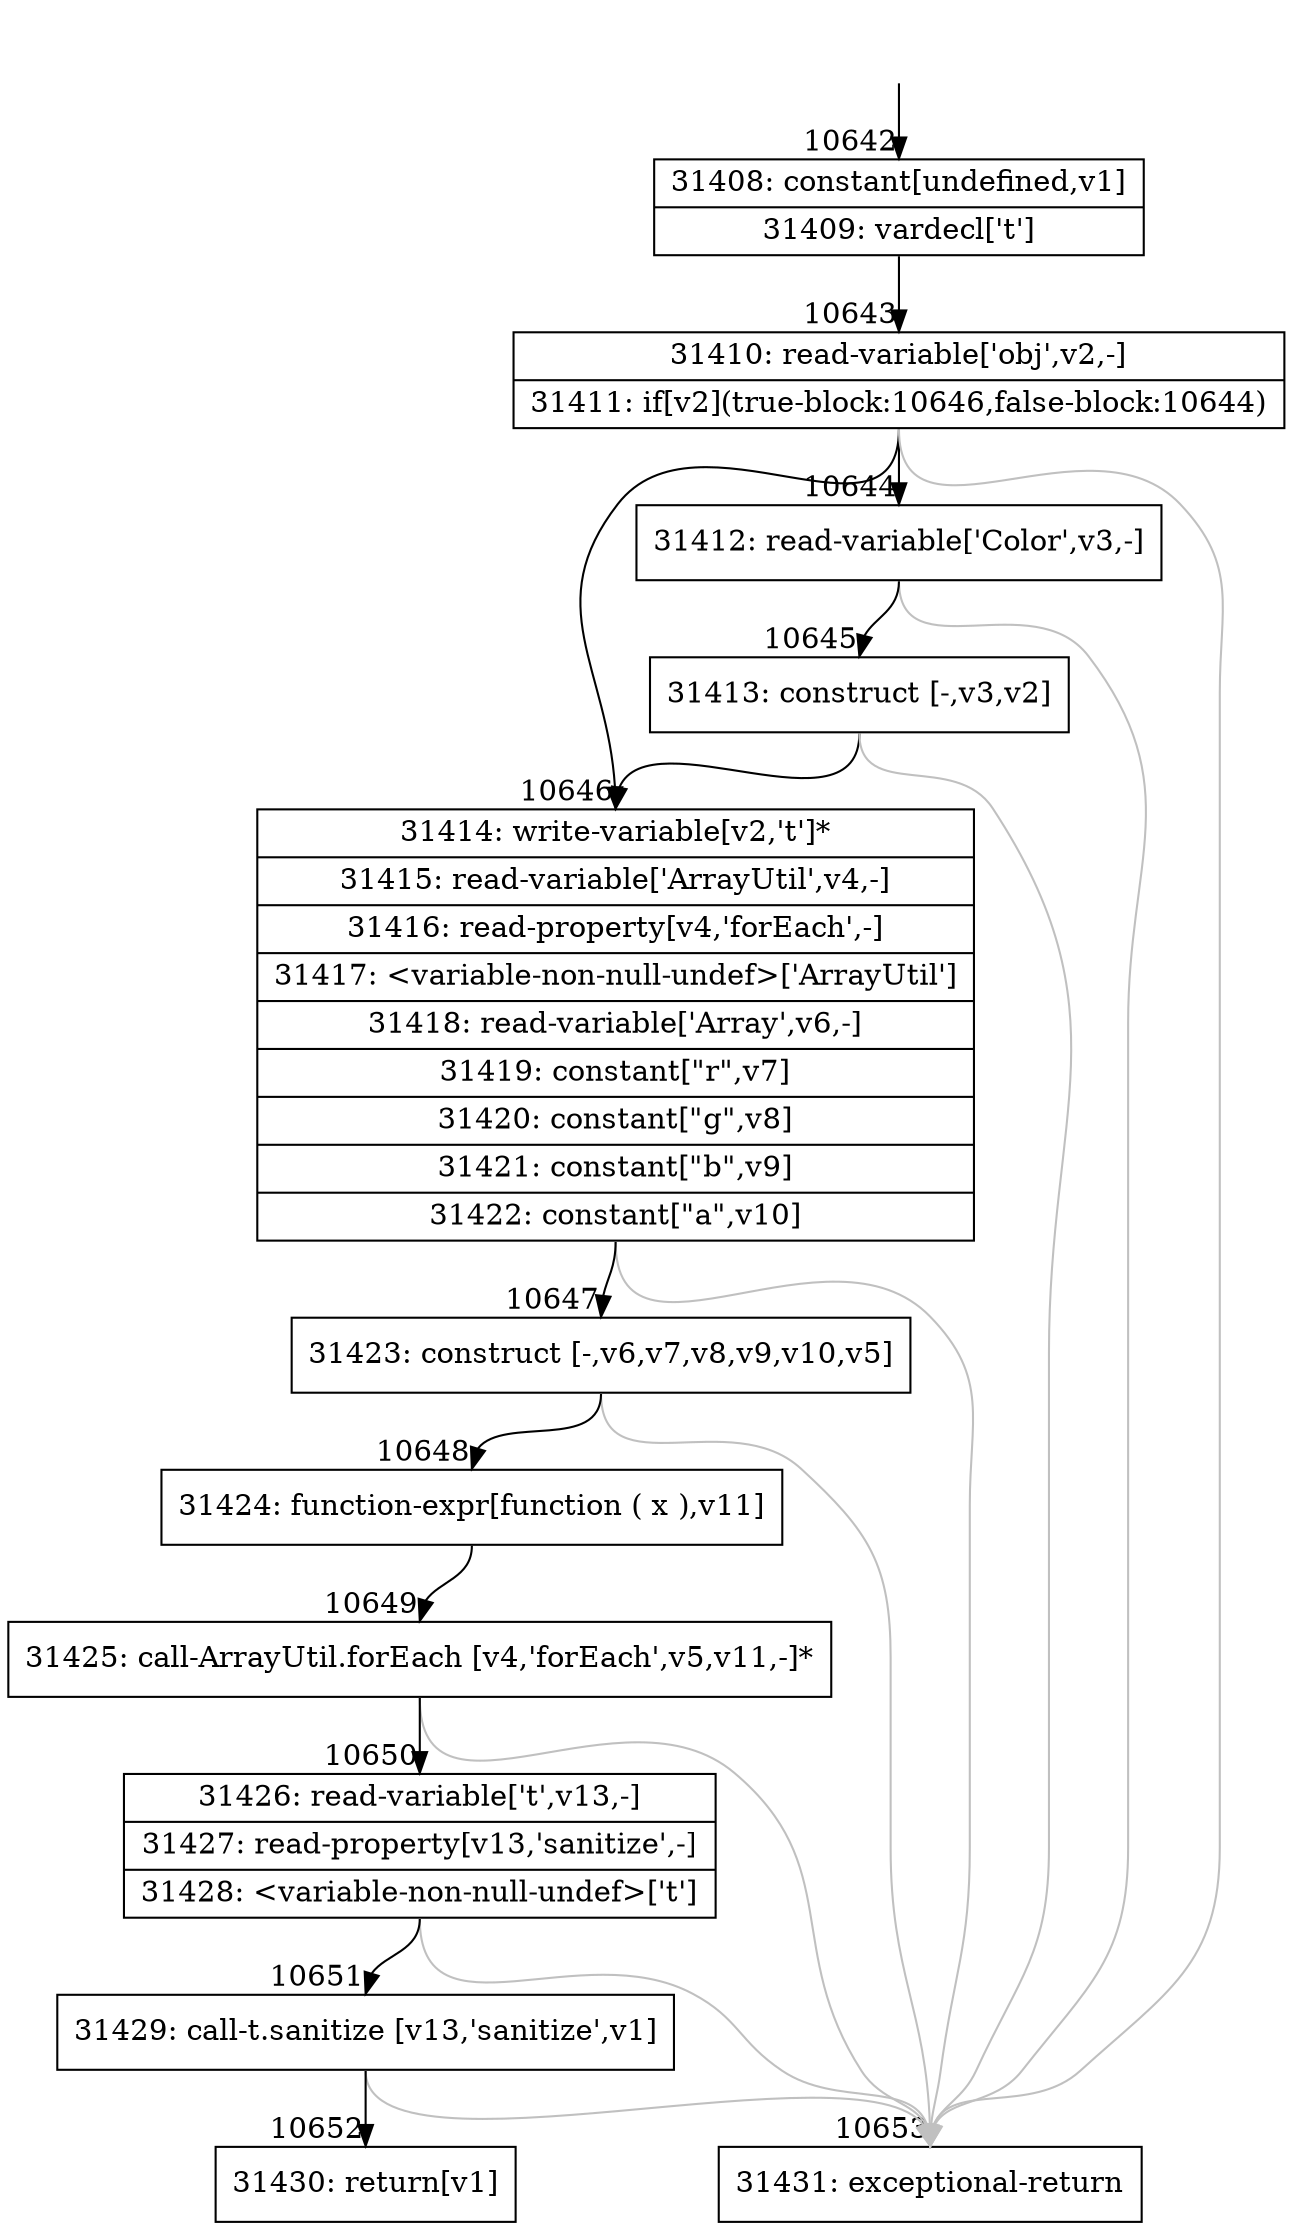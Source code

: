 digraph {
rankdir="TD"
BB_entry781[shape=none,label=""];
BB_entry781 -> BB10642 [tailport=s, headport=n, headlabel="    10642"]
BB10642 [shape=record label="{31408: constant[undefined,v1]|31409: vardecl['t']}" ] 
BB10642 -> BB10643 [tailport=s, headport=n, headlabel="      10643"]
BB10643 [shape=record label="{31410: read-variable['obj',v2,-]|31411: if[v2](true-block:10646,false-block:10644)}" ] 
BB10643 -> BB10646 [tailport=s, headport=n, headlabel="      10646"]
BB10643 -> BB10644 [tailport=s, headport=n, headlabel="      10644"]
BB10643 -> BB10653 [tailport=s, headport=n, color=gray, headlabel="      10653"]
BB10644 [shape=record label="{31412: read-variable['Color',v3,-]}" ] 
BB10644 -> BB10645 [tailport=s, headport=n, headlabel="      10645"]
BB10644 -> BB10653 [tailport=s, headport=n, color=gray]
BB10645 [shape=record label="{31413: construct [-,v3,v2]}" ] 
BB10645 -> BB10646 [tailport=s, headport=n]
BB10645 -> BB10653 [tailport=s, headport=n, color=gray]
BB10646 [shape=record label="{31414: write-variable[v2,'t']*|31415: read-variable['ArrayUtil',v4,-]|31416: read-property[v4,'forEach',-]|31417: \<variable-non-null-undef\>['ArrayUtil']|31418: read-variable['Array',v6,-]|31419: constant[\"r\",v7]|31420: constant[\"g\",v8]|31421: constant[\"b\",v9]|31422: constant[\"a\",v10]}" ] 
BB10646 -> BB10647 [tailport=s, headport=n, headlabel="      10647"]
BB10646 -> BB10653 [tailport=s, headport=n, color=gray]
BB10647 [shape=record label="{31423: construct [-,v6,v7,v8,v9,v10,v5]}" ] 
BB10647 -> BB10648 [tailport=s, headport=n, headlabel="      10648"]
BB10647 -> BB10653 [tailport=s, headport=n, color=gray]
BB10648 [shape=record label="{31424: function-expr[function ( x ),v11]}" ] 
BB10648 -> BB10649 [tailport=s, headport=n, headlabel="      10649"]
BB10649 [shape=record label="{31425: call-ArrayUtil.forEach [v4,'forEach',v5,v11,-]*}" ] 
BB10649 -> BB10650 [tailport=s, headport=n, headlabel="      10650"]
BB10649 -> BB10653 [tailport=s, headport=n, color=gray]
BB10650 [shape=record label="{31426: read-variable['t',v13,-]|31427: read-property[v13,'sanitize',-]|31428: \<variable-non-null-undef\>['t']}" ] 
BB10650 -> BB10651 [tailport=s, headport=n, headlabel="      10651"]
BB10650 -> BB10653 [tailport=s, headport=n, color=gray]
BB10651 [shape=record label="{31429: call-t.sanitize [v13,'sanitize',v1]}" ] 
BB10651 -> BB10652 [tailport=s, headport=n, headlabel="      10652"]
BB10651 -> BB10653 [tailport=s, headport=n, color=gray]
BB10652 [shape=record label="{31430: return[v1]}" ] 
BB10653 [shape=record label="{31431: exceptional-return}" ] 
//#$~ 15135
}
